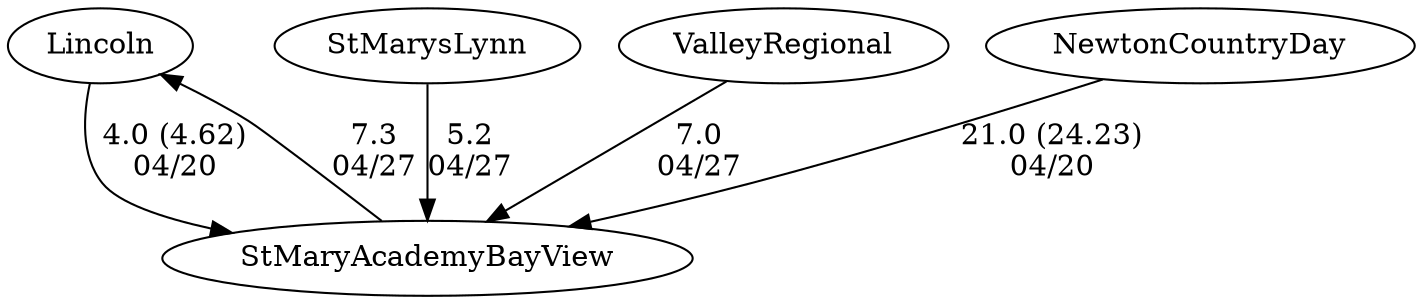 digraph girls1foursStMaryAcademyBayView {Lincoln [URL="girls1foursStMaryAcademyBayViewLincoln.html"];StMarysLynn [URL="girls1foursStMaryAcademyBayViewStMarysLynn.html"];ValleyRegional [URL="girls1foursStMaryAcademyBayViewValleyRegional.html"];StMaryAcademyBayView [URL="girls1foursStMaryAcademyBayViewStMaryAcademyBayView.html"];NewtonCountryDay [URL="girls1foursStMaryAcademyBayViewNewtonCountryDay.html"];NewtonCountryDay -> StMaryAcademyBayView[label="21.0 (24.23)
04/20", weight="79", tooltip="NEIRA Girls Fours,Newton Country Day, St. Mary Academy-Bayview, Lincoln School			
Distance: 1300 Conditions: Conditions the same for all races. Flat, no wind, no chop. Comments: Lincoln 2V4+ had a breakage and could not finish initial race with NCDS and Bayview so raced afterwards against the NCDS 3V4+ and 4V4+.
None", URL="https://www.row2k.com/results/resultspage.cfm?UID=C1541F9124E2FBBF81B1F9CADE55D186&cat=1", random="random"]; 
Lincoln -> StMaryAcademyBayView[label="4.0 (4.62)
04/20", weight="96", tooltip="NEIRA Girls Fours,Newton Country Day, St. Mary Academy-Bayview, Lincoln School			
Distance: 1300 Conditions: Conditions the same for all races. Flat, no wind, no chop. Comments: Lincoln 2V4+ had a breakage and could not finish initial race with NCDS and Bayview so raced afterwards against the NCDS 3V4+ and 4V4+.
None", URL="https://www.row2k.com/results/resultspage.cfm?UID=C1541F9124E2FBBF81B1F9CADE55D186&cat=1", random="random"]; 
ValleyRegional -> StMaryAcademyBayView[label="7.0
04/27", weight="93", tooltip="NEIRA Boys & Girls Fours,St. Mary Academy - Bay View, Lincoln, St. Mary's - Lynn, Valley Regional			
Distance: 1500m Conditions: Mild headwind, slight chop, slack tide for the 1st girls race. Old Saybrook (not in league) also competed. Comments: Old Saybrook (not in league) raced in 2nd boys and 3rd girls events.
None", URL="https://www.row2k.com/results/resultspage.cfm?UID=1004BB53FFEA236A97E11B8A53F16514&cat=5", random="random"]; 
StMarysLynn -> StMaryAcademyBayView[label="5.2
04/27", weight="95", tooltip="NEIRA Boys & Girls Fours,St. Mary Academy - Bay View, Lincoln, St. Mary's - Lynn, Valley Regional			
Distance: 1500m Conditions: Mild headwind, slight chop, slack tide for the 1st girls race. Old Saybrook (not in league) also competed. Comments: Old Saybrook (not in league) raced in 2nd boys and 3rd girls events.
None", URL="https://www.row2k.com/results/resultspage.cfm?UID=1004BB53FFEA236A97E11B8A53F16514&cat=5", random="random"]; 
StMaryAcademyBayView -> Lincoln[label="7.3
04/27", weight="93", tooltip="NEIRA Boys & Girls Fours,St. Mary Academy - Bay View, Lincoln, St. Mary's - Lynn, Valley Regional			
Distance: 1500m Conditions: Mild headwind, slight chop, slack tide for the 1st girls race. Old Saybrook (not in league) also competed. Comments: Old Saybrook (not in league) raced in 2nd boys and 3rd girls events.
None", URL="https://www.row2k.com/results/resultspage.cfm?UID=1004BB53FFEA236A97E11B8A53F16514&cat=5", random="random"]}